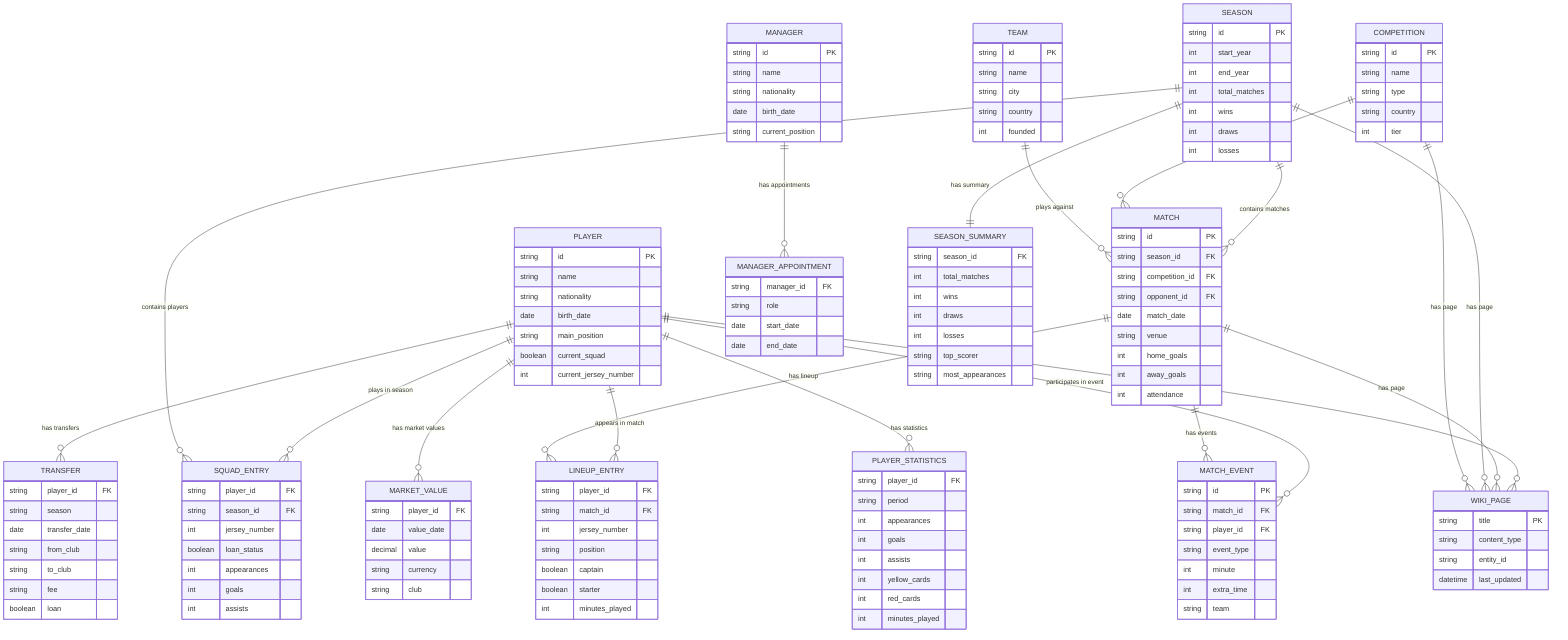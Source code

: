 erDiagram
    %% Core Entities
    PLAYER {
        string id PK
        string name
        string nationality
        date birth_date
        string main_position
        boolean current_squad
        int current_jersey_number
    }
    
    MANAGER {
        string id PK
        string name
        string nationality
        date birth_date
        string current_position
    }
    
    TEAM {
        string id PK
        string name
        string city
        string country
        int founded
    }
    
    COMPETITION {
        string id PK
        string name
        string type
        string country
        int tier
    }
    
    SEASON {
        string id PK
        int start_year
        int end_year
        int total_matches
        int wins
        int draws
        int losses
    }
    
    MATCH {
        string id PK
        string season_id FK
        string competition_id FK
        string opponent_id FK
        date match_date
        string venue
        int home_goals
        int away_goals
        int attendance
    }
    
    %% Relationship Entities
    SQUAD_ENTRY {
        string player_id FK
        string season_id FK
        int jersey_number
        boolean loan_status
        int appearances
        int goals
        int assists
    }
    
    LINEUP_ENTRY {
        string player_id FK
        string match_id FK
        int jersey_number
        string position
        boolean captain
        boolean starter
        int minutes_played
    }
    
    MATCH_EVENT {
        string id PK
        string match_id FK
        string player_id FK
        string event_type
        int minute
        int extra_time
        string team
    }
    
    TRANSFER {
        string player_id FK
        string season
        date transfer_date
        string from_club
        string to_club
        string fee
        boolean loan
    }
    
    MARKET_VALUE {
        string player_id FK
        date value_date
        decimal value
        string currency
        string club
    }
    
    MANAGER_APPOINTMENT {
        string manager_id FK
        string role
        date start_date
        date end_date
    }
    
    %% Statistics
    PLAYER_STATISTICS {
        string player_id FK
        string period
        int appearances
        int goals
        int assists
        int yellow_cards
        int red_cards
        int minutes_played
    }
    
    SEASON_SUMMARY {
        string season_id FK
        int total_matches
        int wins
        int draws
        int losses
        string top_scorer
        string most_appearances
    }
    
    %% Wiki Entities
    WIKI_PAGE {
        string title PK
        string content_type
        string entity_id
        datetime last_updated
    }
    
    %% Relationships
    PLAYER ||--o{ SQUAD_ENTRY : "plays in season"
    SEASON ||--o{ SQUAD_ENTRY : "contains players"
    
    PLAYER ||--o{ LINEUP_ENTRY : "appears in match"
    MATCH ||--o{ LINEUP_ENTRY : "has lineup"
    
    PLAYER ||--o{ MATCH_EVENT : "participates in event"
    MATCH ||--o{ MATCH_EVENT : "has events"
    
    PLAYER ||--o{ TRANSFER : "has transfers"
    PLAYER ||--o{ MARKET_VALUE : "has market values"
    
    MANAGER ||--o{ MANAGER_APPOINTMENT : "has appointments"
    
    SEASON ||--o{ MATCH : "contains matches"
    COMPETITION ||--o{ MATCH : "organizes matches"
    TEAM ||--o{ MATCH : "plays against"
    
    PLAYER ||--o{ PLAYER_STATISTICS : "has statistics"
    SEASON ||--|| SEASON_SUMMARY : "has summary"
    
    PLAYER ||--o{ WIKI_PAGE : "has page"
    MATCH ||--o{ WIKI_PAGE : "has page"
    SEASON ||--o{ WIKI_PAGE : "has page"
    COMPETITION ||--o{ WIKI_PAGE : "has page"